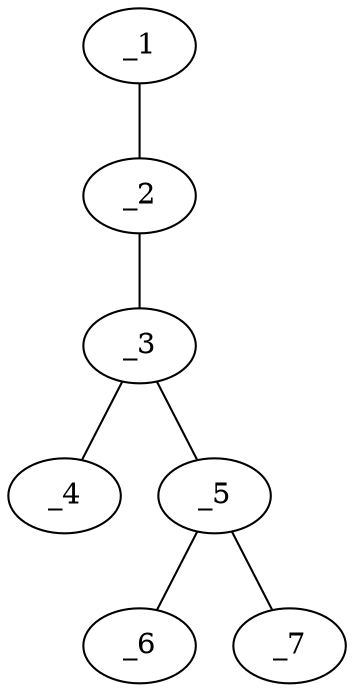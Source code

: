 graph molid646161 {
	_1	 [charge=0,
		chem=1,
		symbol="C  ",
		x=2,
		y="-0.25"];
	_2	 [charge=0,
		chem=1,
		symbol="C  ",
		x="2.866",
		y="0.25"];
	_1 -- _2	 [valence=1];
	_3	 [charge=0,
		chem=1,
		symbol="C  ",
		x="3.7321",
		y="-0.25"];
	_2 -- _3	 [valence=1];
	_4	 [charge=0,
		chem=5,
		symbol="S  ",
		x="3.7321",
		y="-1.25"];
	_3 -- _4	 [valence=2];
	_5	 [charge=0,
		chem=4,
		symbol="N  ",
		x="4.5981",
		y="0.25"];
	_3 -- _5	 [valence=1];
	_6	 [charge=0,
		chem=2,
		symbol="O  ",
		x="5.4641",
		y="-0.25"];
	_5 -- _6	 [valence=1];
	_7	 [charge=0,
		chem=1,
		symbol="C  ",
		x="4.5981",
		y="1.25"];
	_5 -- _7	 [valence=1];
}
